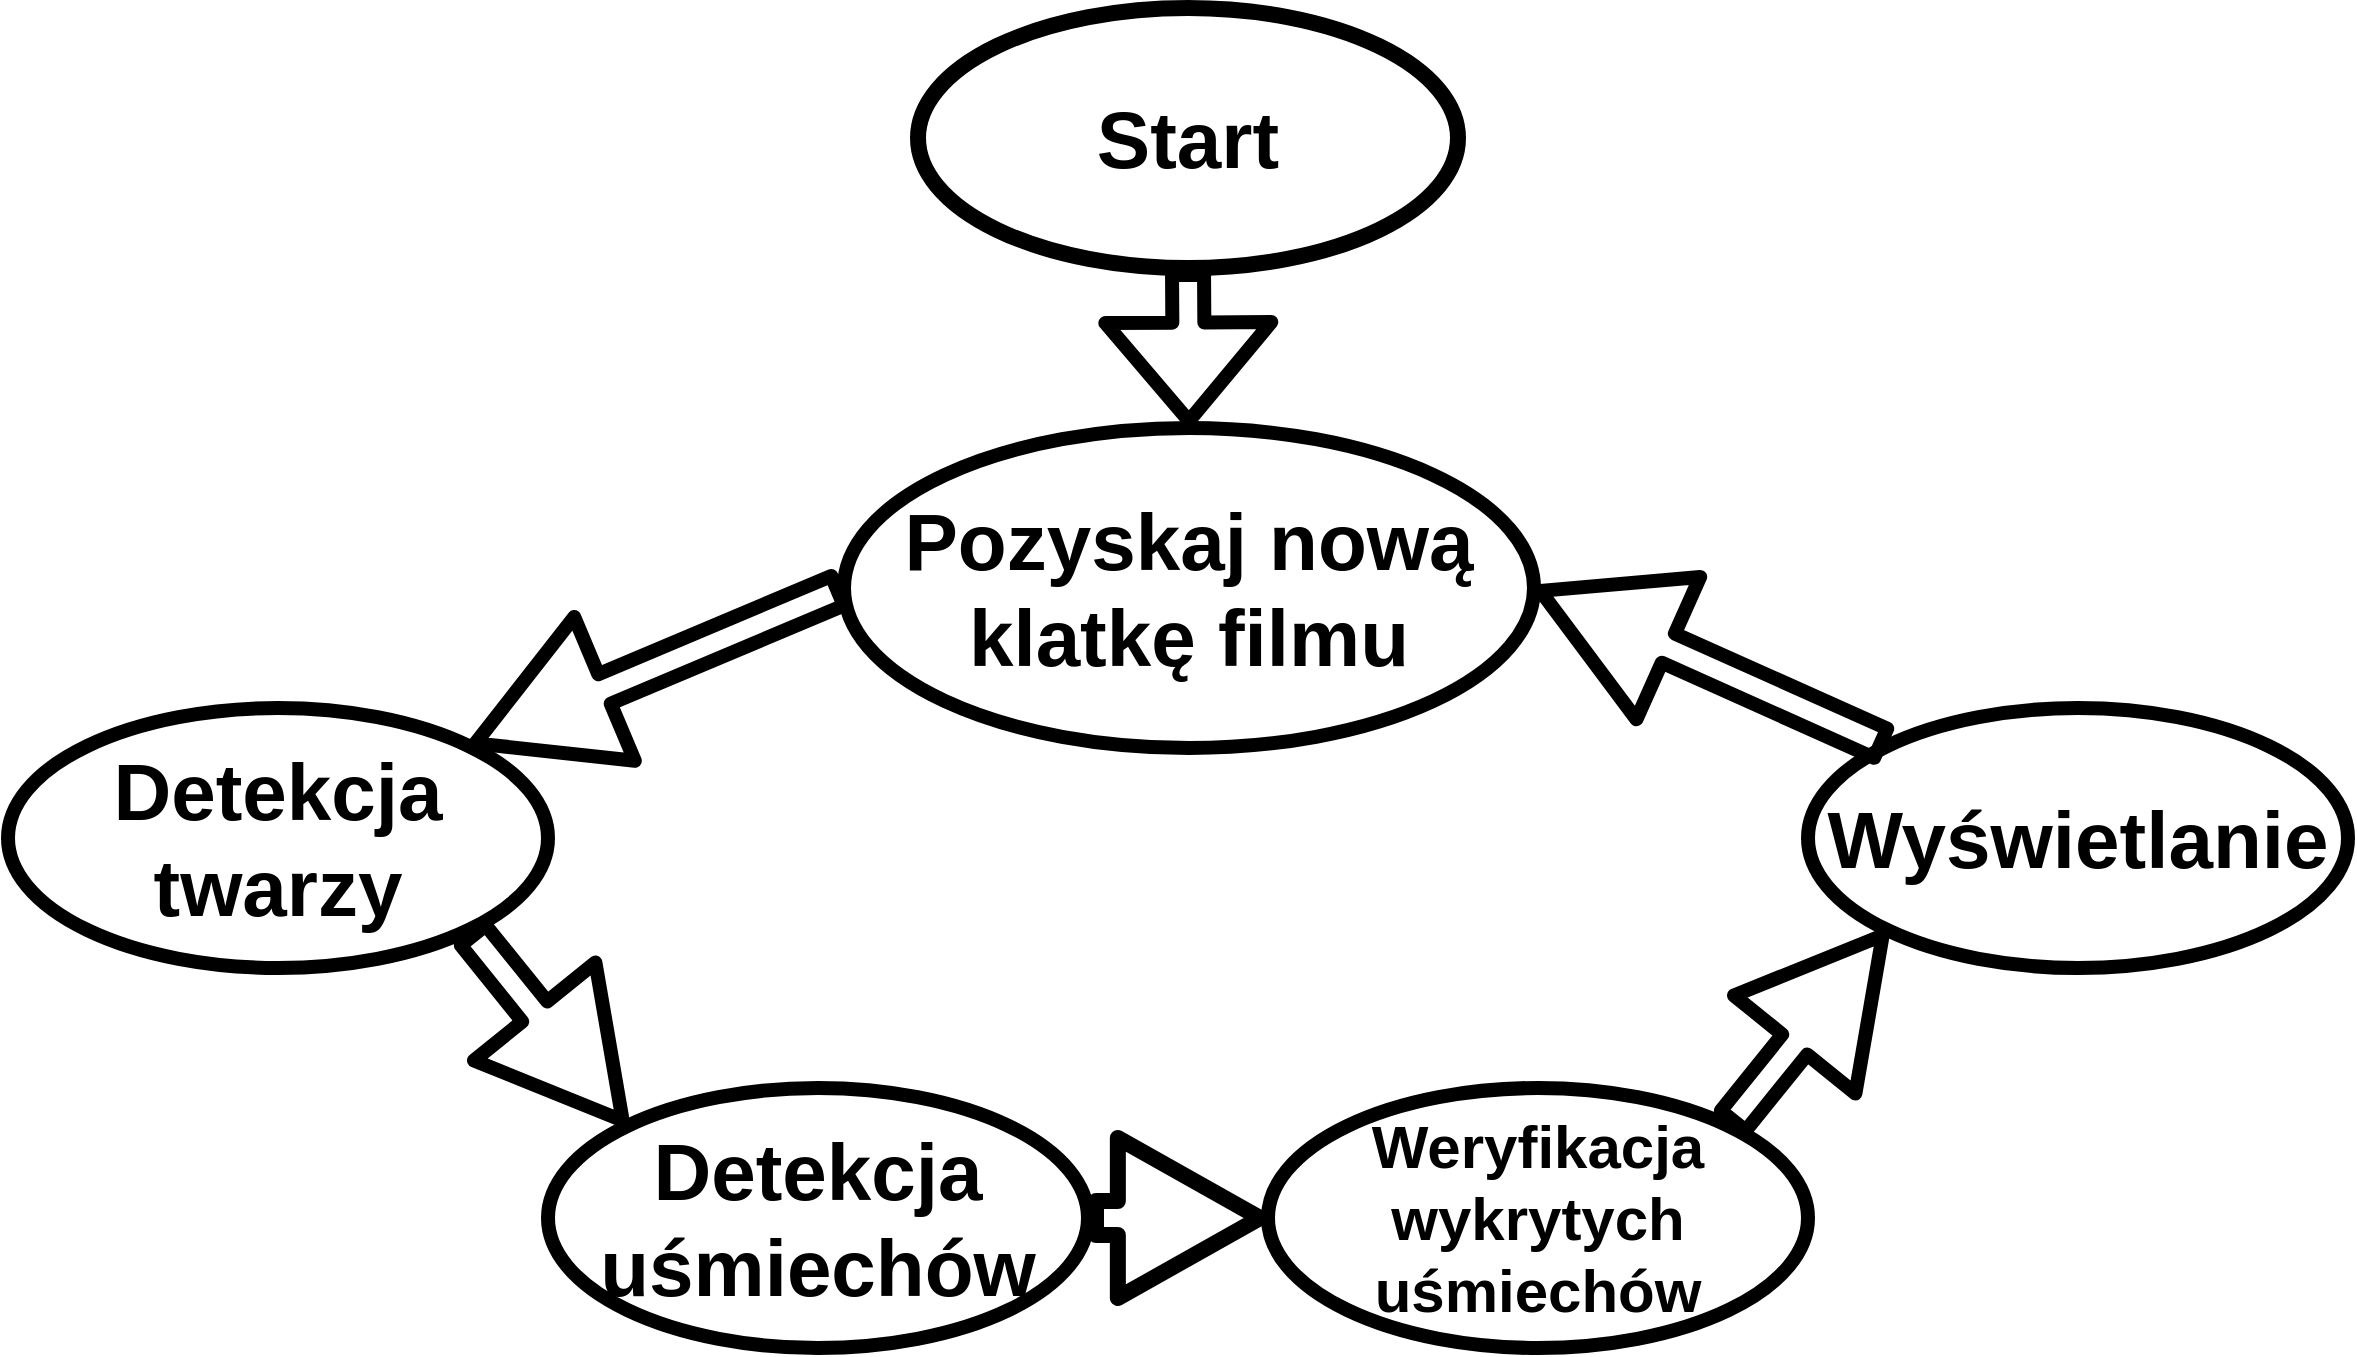 <mxfile version="13.9.2" type="device"><diagram id="fLdfcCnuOyJaNCvY8tDo" name="Page-1"><mxGraphModel dx="3555" dy="1905" grid="1" gridSize="10" guides="1" tooltips="1" connect="1" arrows="1" fold="1" page="1" pageScale="1" pageWidth="1200" pageHeight="1600" math="0" shadow="0"><root><mxCell id="0"/><mxCell id="1" parent="0"/><mxCell id="elZn8ij8F7f-7stsl_E4-2" value="&lt;font style=&quot;font-size: 40px&quot;&gt;&lt;b&gt;Detekcja twarzy&lt;/b&gt;&lt;/font&gt;" style="ellipse;whiteSpace=wrap;html=1;strokeWidth=7;" vertex="1" parent="1"><mxGeometry x="10" y="380" width="270" height="130" as="geometry"/></mxCell><mxCell id="elZn8ij8F7f-7stsl_E4-3" value="&lt;font style=&quot;font-size: 40px&quot;&gt;&lt;b&gt;Wyświetlanie&lt;/b&gt;&lt;/font&gt;" style="ellipse;whiteSpace=wrap;html=1;strokeWidth=7;" vertex="1" parent="1"><mxGeometry x="910" y="380" width="270" height="130" as="geometry"/></mxCell><mxCell id="elZn8ij8F7f-7stsl_E4-4" value="&lt;font style=&quot;font-size: 40px&quot;&gt;&lt;b&gt;Detekcja uśmiechów&lt;/b&gt;&lt;/font&gt;" style="ellipse;whiteSpace=wrap;html=1;strokeWidth=7;" vertex="1" parent="1"><mxGeometry x="280" y="570" width="270" height="130" as="geometry"/></mxCell><mxCell id="elZn8ij8F7f-7stsl_E4-5" value="&lt;font style=&quot;font-size: 30px&quot;&gt;&lt;b&gt;Weryfikacja wykrytych uśmiechów&lt;/b&gt;&lt;/font&gt;" style="ellipse;whiteSpace=wrap;html=1;strokeWidth=7;" vertex="1" parent="1"><mxGeometry x="640" y="570" width="270" height="130" as="geometry"/></mxCell><mxCell id="elZn8ij8F7f-7stsl_E4-6" value="&lt;font style=&quot;font-size: 40px&quot;&gt;&lt;b&gt;Pozyskaj nową klatkę filmu&lt;/b&gt;&lt;/font&gt;" style="ellipse;whiteSpace=wrap;html=1;strokeWidth=7;" vertex="1" parent="1"><mxGeometry x="428" y="240" width="345" height="160" as="geometry"/></mxCell><mxCell id="elZn8ij8F7f-7stsl_E4-7" value="&lt;font style=&quot;font-size: 40px&quot;&gt;&lt;b&gt;Start&lt;/b&gt;&lt;/font&gt;" style="ellipse;whiteSpace=wrap;html=1;strokeWidth=8;" vertex="1" parent="1"><mxGeometry x="465" y="30" width="270" height="130" as="geometry"/></mxCell><mxCell id="elZn8ij8F7f-7stsl_E4-19" value="" style="shape=flexArrow;endArrow=classic;html=1;exitX=1;exitY=1;exitDx=0;exitDy=0;entryX=0;entryY=0;entryDx=0;entryDy=0;endWidth=55;endSize=21.025;strokeWidth=7;" edge="1" parent="1" source="elZn8ij8F7f-7stsl_E4-2" target="elZn8ij8F7f-7stsl_E4-4"><mxGeometry width="50" height="50" relative="1" as="geometry"><mxPoint x="520" y="570" as="sourcePoint"/><mxPoint x="570" y="520" as="targetPoint"/></mxGeometry></mxCell><mxCell id="elZn8ij8F7f-7stsl_E4-20" value="" style="shape=flexArrow;endArrow=classic;html=1;entryX=0;entryY=0.5;entryDx=0;entryDy=0;endWidth=55;endSize=21.025;exitX=1;exitY=0.5;exitDx=0;exitDy=0;strokeWidth=8;" edge="1" parent="1" source="elZn8ij8F7f-7stsl_E4-4" target="elZn8ij8F7f-7stsl_E4-5"><mxGeometry width="50" height="50" relative="1" as="geometry"><mxPoint x="570" y="590" as="sourcePoint"/><mxPoint x="629.081" y="728.078" as="targetPoint"/></mxGeometry></mxCell><mxCell id="elZn8ij8F7f-7stsl_E4-21" value="" style="shape=flexArrow;endArrow=classic;html=1;entryX=0;entryY=1;entryDx=0;entryDy=0;endWidth=55;endSize=21.025;exitX=1;exitY=0;exitDx=0;exitDy=0;strokeWidth=7;" edge="1" parent="1" source="elZn8ij8F7f-7stsl_E4-5" target="elZn8ij8F7f-7stsl_E4-3"><mxGeometry width="50" height="50" relative="1" as="geometry"><mxPoint x="930" y="580" as="sourcePoint"/><mxPoint x="1020" y="580" as="targetPoint"/></mxGeometry></mxCell><mxCell id="elZn8ij8F7f-7stsl_E4-22" value="" style="shape=flexArrow;endArrow=classic;html=1;entryX=1;entryY=0.5;entryDx=0;entryDy=0;endWidth=55;endSize=21.025;exitX=0;exitY=0;exitDx=0;exitDy=0;strokeWidth=7;" edge="1" parent="1" source="elZn8ij8F7f-7stsl_E4-3" target="elZn8ij8F7f-7stsl_E4-6"><mxGeometry width="50" height="50" relative="1" as="geometry"><mxPoint x="900" y="318.75" as="sourcePoint"/><mxPoint x="990" y="318.75" as="targetPoint"/></mxGeometry></mxCell><mxCell id="elZn8ij8F7f-7stsl_E4-23" value="" style="shape=flexArrow;endArrow=classic;html=1;entryX=1;entryY=0;entryDx=0;entryDy=0;endWidth=55;endSize=21.025;exitX=0;exitY=0.5;exitDx=0;exitDy=0;strokeWidth=7;" edge="1" parent="1" source="elZn8ij8F7f-7stsl_E4-6" target="elZn8ij8F7f-7stsl_E4-2"><mxGeometry width="50" height="50" relative="1" as="geometry"><mxPoint x="280" y="350" as="sourcePoint"/><mxPoint x="370" y="350" as="targetPoint"/></mxGeometry></mxCell><mxCell id="elZn8ij8F7f-7stsl_E4-24" value="" style="shape=flexArrow;endArrow=classic;html=1;entryX=0.5;entryY=0;entryDx=0;entryDy=0;endWidth=60;endSize=14.075;exitX=0.5;exitY=1;exitDx=0;exitDy=0;strokeWidth=7;" edge="1" parent="1" source="elZn8ij8F7f-7stsl_E4-7" target="elZn8ij8F7f-7stsl_E4-6"><mxGeometry width="50" height="50" relative="1" as="geometry"><mxPoint x="590" y="675" as="sourcePoint"/><mxPoint x="680" y="675" as="targetPoint"/></mxGeometry></mxCell></root></mxGraphModel></diagram></mxfile>